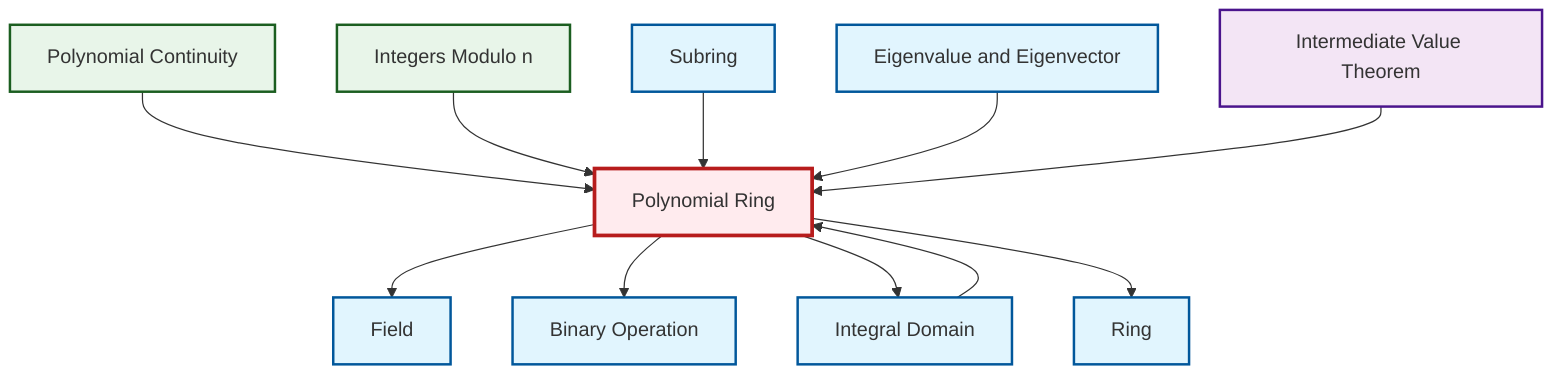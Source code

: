 graph TD
    classDef definition fill:#e1f5fe,stroke:#01579b,stroke-width:2px
    classDef theorem fill:#f3e5f5,stroke:#4a148c,stroke-width:2px
    classDef axiom fill:#fff3e0,stroke:#e65100,stroke-width:2px
    classDef example fill:#e8f5e9,stroke:#1b5e20,stroke-width:2px
    classDef current fill:#ffebee,stroke:#b71c1c,stroke-width:3px
    def-ring["Ring"]:::definition
    def-polynomial-ring["Polynomial Ring"]:::definition
    def-subring["Subring"]:::definition
    def-field["Field"]:::definition
    def-integral-domain["Integral Domain"]:::definition
    def-eigenvalue-eigenvector["Eigenvalue and Eigenvector"]:::definition
    ex-quotient-integers-mod-n["Integers Modulo n"]:::example
    ex-polynomial-continuity["Polynomial Continuity"]:::example
    def-binary-operation["Binary Operation"]:::definition
    thm-intermediate-value["Intermediate Value Theorem"]:::theorem
    def-integral-domain --> def-polynomial-ring
    def-polynomial-ring --> def-field
    ex-polynomial-continuity --> def-polynomial-ring
    ex-quotient-integers-mod-n --> def-polynomial-ring
    def-subring --> def-polynomial-ring
    def-eigenvalue-eigenvector --> def-polynomial-ring
    def-polynomial-ring --> def-binary-operation
    def-polynomial-ring --> def-integral-domain
    thm-intermediate-value --> def-polynomial-ring
    def-polynomial-ring --> def-ring
    class def-polynomial-ring current